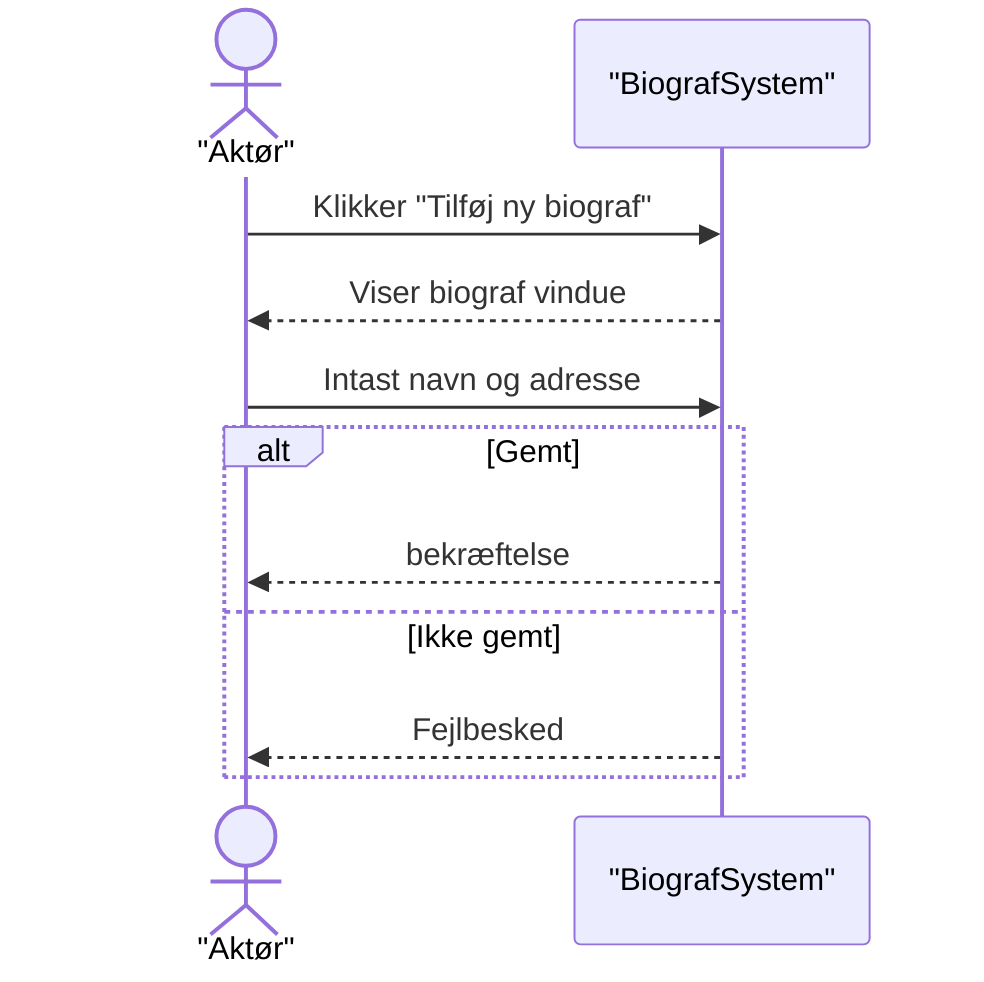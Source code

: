 sequenceDiagram
    actor JensPeter as "Aktør"
    participant System as "BiografSystem"

    JensPeter->>System: Klikker "Tilføj ny biograf"
    System-->>JensPeter: Viser biograf vindue

    JensPeter->>System: Intast navn og adresse 
    
    
    alt Gemt
        
        System-->>JensPeter: bekræftelse
    else Ikke gemt
        System-->>JensPeter: Fejlbesked
    end
